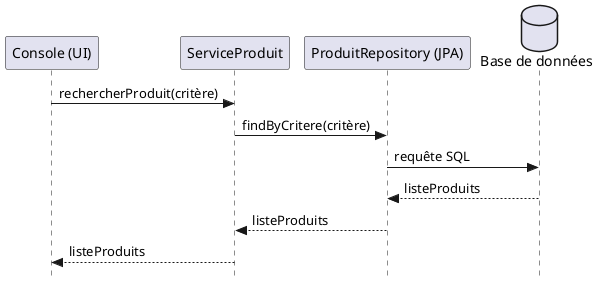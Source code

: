 @startuml dpt_cu1
skinparam style strictuml
skinparam defaultFontName Verdana

participant "Console (UI)" as UI
participant "ServiceProduit" as Service
participant "ProduitRepository (JPA)" as Repo
database "Base de données" as DB

UI -> Service : rechercherProduit(critère)
Service -> Repo : findByCritere(critère)
Repo -> DB : requête SQL
DB --> Repo : listeProduits
Repo --> Service : listeProduits
Service --> UI : listeProduits
@enduml
